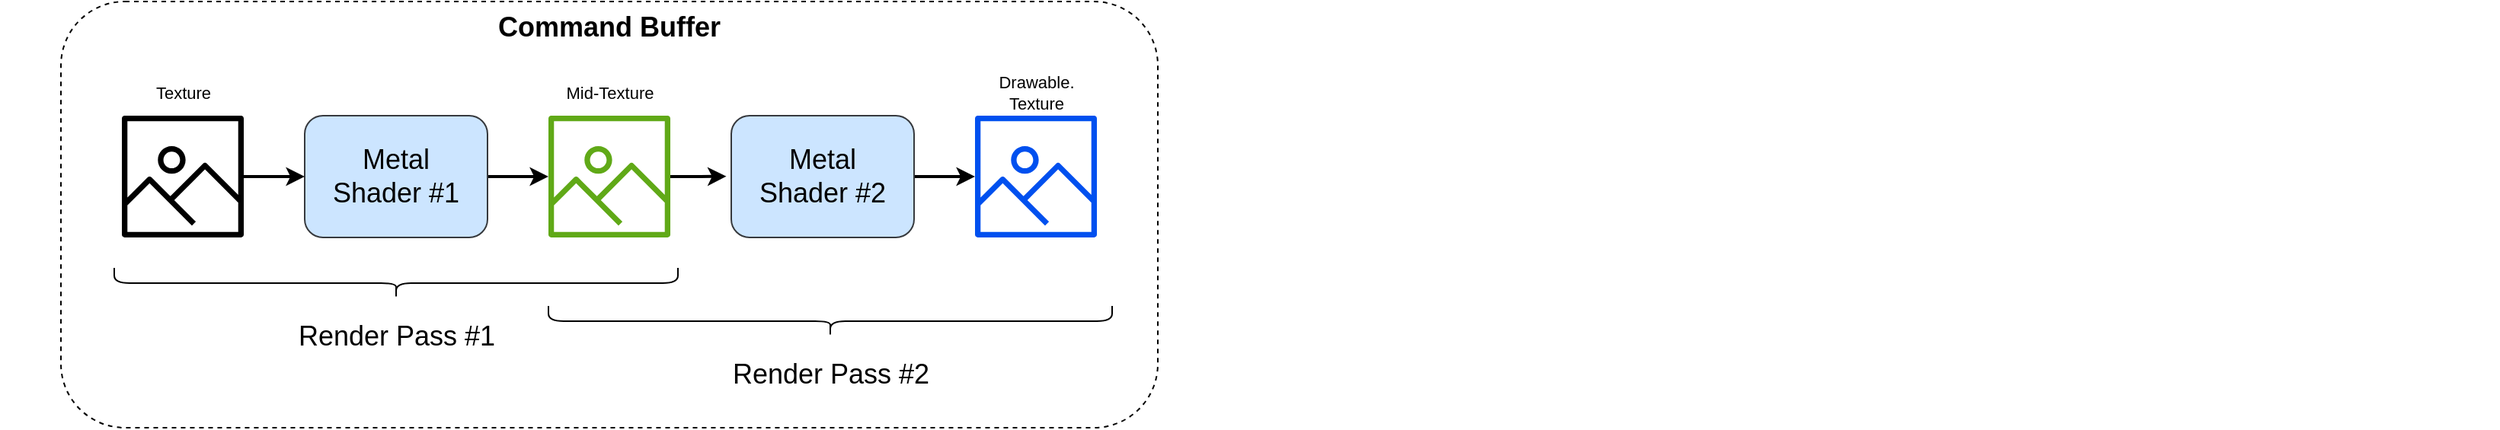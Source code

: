 <mxfile version="21.6.6" type="google">
  <diagram name="ページ1" id="0mQ7ddPeiAXDxobvuI1h">
    <mxGraphModel grid="1" page="1" gridSize="10" guides="1" tooltips="1" connect="1" arrows="1" fold="1" pageScale="1" pageWidth="827" pageHeight="1169" math="0" shadow="0">
      <root>
        <mxCell id="0" />
        <mxCell id="1" parent="0" />
        <mxCell id="Q-IT-PDQNXc42HkkFWCc-1" value="Command Buffer" style="rounded=1;whiteSpace=wrap;html=1;fontStyle=1;verticalAlign=top;fontSize=18;dashed=1;" vertex="1" parent="1">
          <mxGeometry x="40" width="720" height="280" as="geometry" />
        </mxCell>
        <mxCell id="Q-IT-PDQNXc42HkkFWCc-2" style="edgeStyle=orthogonalEdgeStyle;shape=connector;rounded=0;orthogonalLoop=1;jettySize=auto;html=1;labelBackgroundColor=default;strokeColor=default;strokeWidth=2;fontFamily=Helvetica;fontSize=11;fontColor=default;endArrow=classic;" edge="1" parent="1" source="Q-IT-PDQNXc42HkkFWCc-3" target="Q-IT-PDQNXc42HkkFWCc-7">
          <mxGeometry relative="1" as="geometry" />
        </mxCell>
        <mxCell id="Q-IT-PDQNXc42HkkFWCc-3" value="Metal&lt;br style=&quot;border-color: var(--border-color);&quot;&gt;Shader #1" style="rounded=1;whiteSpace=wrap;html=1;fillColor=#cce5ff;strokeColor=#36393d;fontSize=18;" vertex="1" parent="1">
          <mxGeometry x="200" y="75" width="120" height="80" as="geometry" />
        </mxCell>
        <mxCell id="Q-IT-PDQNXc42HkkFWCc-4" style="edgeStyle=orthogonalEdgeStyle;rounded=0;orthogonalLoop=1;jettySize=auto;html=1;entryX=0;entryY=0.5;entryDx=0;entryDy=0;strokeWidth=2;" edge="1" parent="1" source="Q-IT-PDQNXc42HkkFWCc-5" target="Q-IT-PDQNXc42HkkFWCc-3">
          <mxGeometry relative="1" as="geometry" />
        </mxCell>
        <mxCell id="Q-IT-PDQNXc42HkkFWCc-5" value="" style="sketch=0;outlineConnect=0;fillColor=#000000;strokeColor=#56517e;dashed=0;verticalLabelPosition=bottom;verticalAlign=top;align=center;html=1;fontSize=12;fontStyle=0;aspect=fixed;pointerEvents=1;shape=mxgraph.aws4.container_registry_image;" vertex="1" parent="1">
          <mxGeometry x="80" y="75" width="80" height="80" as="geometry" />
        </mxCell>
        <mxCell id="Q-IT-PDQNXc42HkkFWCc-6" style="edgeStyle=orthogonalEdgeStyle;shape=connector;rounded=0;orthogonalLoop=1;jettySize=auto;html=1;entryX=-0.027;entryY=0.498;entryDx=0;entryDy=0;entryPerimeter=0;labelBackgroundColor=default;strokeColor=default;strokeWidth=2;fontFamily=Helvetica;fontSize=11;fontColor=default;endArrow=classic;" edge="1" parent="1" source="Q-IT-PDQNXc42HkkFWCc-7" target="Q-IT-PDQNXc42HkkFWCc-9">
          <mxGeometry relative="1" as="geometry" />
        </mxCell>
        <mxCell id="Q-IT-PDQNXc42HkkFWCc-7" value="" style="sketch=0;outlineConnect=0;fillColor=#60a917;strokeColor=#2D7600;dashed=0;verticalLabelPosition=bottom;verticalAlign=top;align=center;html=1;fontSize=12;fontStyle=0;aspect=fixed;pointerEvents=1;shape=mxgraph.aws4.container_registry_image;fontColor=#ffffff;" vertex="1" parent="1">
          <mxGeometry x="360" y="75" width="80" height="80" as="geometry" />
        </mxCell>
        <mxCell id="Q-IT-PDQNXc42HkkFWCc-8" style="edgeStyle=orthogonalEdgeStyle;shape=connector;rounded=0;orthogonalLoop=1;jettySize=auto;html=1;labelBackgroundColor=default;strokeColor=default;strokeWidth=2;fontFamily=Helvetica;fontSize=11;fontColor=default;endArrow=classic;" edge="1" parent="1" source="Q-IT-PDQNXc42HkkFWCc-9" target="Q-IT-PDQNXc42HkkFWCc-10">
          <mxGeometry relative="1" as="geometry" />
        </mxCell>
        <mxCell id="Q-IT-PDQNXc42HkkFWCc-9" value="Metal&lt;br style=&quot;border-color: var(--border-color);&quot;&gt;Shader #2" style="rounded=1;whiteSpace=wrap;html=1;fontSize=18;fillColor=#cce5ff;strokeColor=#36393d;" vertex="1" parent="1">
          <mxGeometry x="480" y="75" width="120" height="80" as="geometry" />
        </mxCell>
        <mxCell id="Q-IT-PDQNXc42HkkFWCc-10" value="" style="sketch=0;outlineConnect=0;fillColor=#0050ef;strokeColor=#001DBC;dashed=0;verticalLabelPosition=bottom;verticalAlign=top;align=center;html=1;fontSize=12;fontStyle=0;aspect=fixed;pointerEvents=1;shape=mxgraph.aws4.container_registry_image;fontColor=#ffffff;" vertex="1" parent="1">
          <mxGeometry x="640" y="75" width="80" height="80" as="geometry" />
        </mxCell>
        <mxCell id="Q-IT-PDQNXc42HkkFWCc-11" value="Texture" style="text;html=1;align=center;verticalAlign=middle;resizable=0;points=[];autosize=1;strokeColor=none;fillColor=none;fontSize=11;fontFamily=Helvetica;fontColor=default;" vertex="1" parent="1">
          <mxGeometry x="90" y="45" width="60" height="30" as="geometry" />
        </mxCell>
        <mxCell id="Q-IT-PDQNXc42HkkFWCc-12" value="Drawable.&lt;br&gt;Texture" style="text;html=1;align=center;verticalAlign=middle;resizable=0;points=[];autosize=1;strokeColor=none;fillColor=none;fontSize=11;fontFamily=Helvetica;fontColor=default;" vertex="1" parent="1">
          <mxGeometry x="645" y="40" width="70" height="40" as="geometry" />
        </mxCell>
        <mxCell id="Q-IT-PDQNXc42HkkFWCc-13" value="Mid-Texture" style="text;html=1;align=center;verticalAlign=middle;resizable=0;points=[];autosize=1;strokeColor=none;fillColor=none;fontSize=11;fontFamily=Helvetica;fontColor=default;" vertex="1" parent="1">
          <mxGeometry x="360" y="45" width="80" height="30" as="geometry" />
        </mxCell>
        <mxCell id="Q-IT-PDQNXc42HkkFWCc-14" value="" style="group" vertex="1" connectable="0" parent="1">
          <mxGeometry x="75" y="175" width="370" height="65" as="geometry" />
        </mxCell>
        <mxCell id="Q-IT-PDQNXc42HkkFWCc-15" value="" style="shape=curlyBracket;whiteSpace=wrap;html=1;rounded=1;flipH=1;labelPosition=right;verticalLabelPosition=middle;align=left;verticalAlign=middle;rotation=90;size=0.5;" vertex="1" parent="Q-IT-PDQNXc42HkkFWCc-14">
          <mxGeometry x="175" y="-175" width="20" height="370" as="geometry" />
        </mxCell>
        <mxCell id="Q-IT-PDQNXc42HkkFWCc-16" value="Render Pass #1" style="text;html=1;align=center;verticalAlign=middle;resizable=0;points=[];autosize=1;strokeColor=none;fillColor=none;fontSize=18;" vertex="1" parent="Q-IT-PDQNXc42HkkFWCc-14">
          <mxGeometry x="110" y="25" width="150" height="40" as="geometry" />
        </mxCell>
        <mxCell id="Q-IT-PDQNXc42HkkFWCc-17" value="" style="group" vertex="1" connectable="0" parent="1">
          <mxGeometry x="360" y="200" width="370" height="65" as="geometry" />
        </mxCell>
        <mxCell id="Q-IT-PDQNXc42HkkFWCc-18" value="" style="shape=curlyBracket;whiteSpace=wrap;html=1;rounded=1;flipH=1;labelPosition=right;verticalLabelPosition=middle;align=left;verticalAlign=middle;rotation=90;size=0.5;" vertex="1" parent="Q-IT-PDQNXc42HkkFWCc-17">
          <mxGeometry x="175" y="-175" width="20" height="370" as="geometry" />
        </mxCell>
        <mxCell id="Q-IT-PDQNXc42HkkFWCc-19" value="Render Pass #2" style="text;html=1;align=center;verticalAlign=middle;resizable=0;points=[];autosize=1;strokeColor=none;fillColor=none;fontSize=18;" vertex="1" parent="Q-IT-PDQNXc42HkkFWCc-17">
          <mxGeometry x="110" y="25" width="150" height="40" as="geometry" />
        </mxCell>
        <mxCell id="Q-IT-PDQNXc42HkkFWCc-20" value="" style="rounded=0;whiteSpace=wrap;html=1;fillColor=none;strokeColor=none;" vertex="1" parent="1">
          <mxGeometry width="40" height="40" as="geometry" />
        </mxCell>
        <mxCell id="Q-IT-PDQNXc42HkkFWCc-21" value="" style="rounded=0;whiteSpace=wrap;html=1;fillColor=none;strokeColor=none;" vertex="1" parent="1">
          <mxGeometry x="1600" width="40" height="40" as="geometry" />
        </mxCell>
      </root>
    </mxGraphModel>
  </diagram>
</mxfile>

